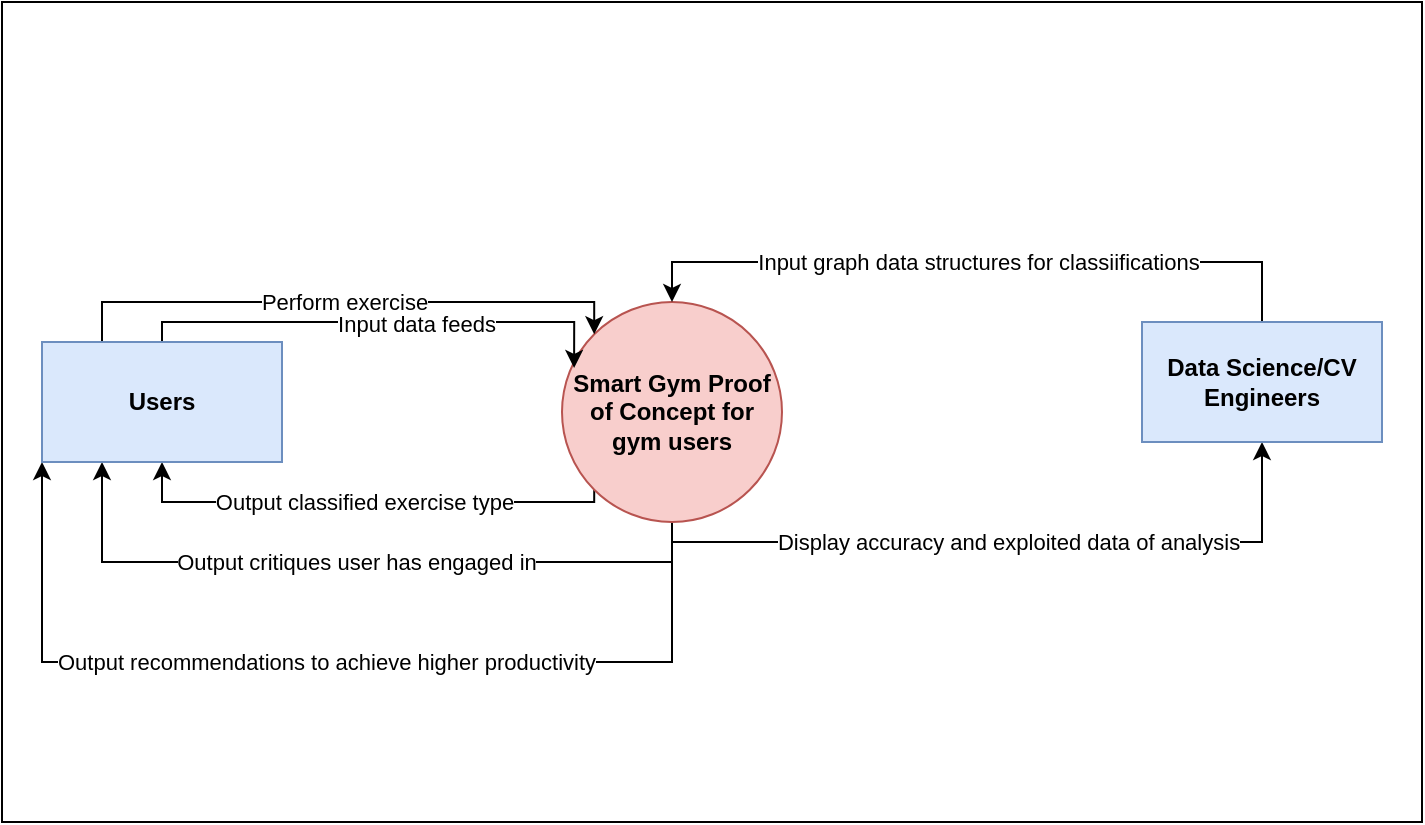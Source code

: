 <mxfile version="20.1.1" type="github">
  <diagram id="gJB7xwLzOgrnDnG2eZnx" name="Page-1">
    <mxGraphModel dx="1422" dy="794" grid="1" gridSize="10" guides="1" tooltips="1" connect="1" arrows="1" fold="1" page="1" pageScale="1" pageWidth="850" pageHeight="1100" math="0" shadow="0">
      <root>
        <mxCell id="0" />
        <mxCell id="1" parent="0" />
        <mxCell id="LIVF3g4YJ_-a8r3i8qHK-1" value="" style="rounded=0;whiteSpace=wrap;html=1;" vertex="1" parent="1">
          <mxGeometry x="50" y="130" width="710" height="410" as="geometry" />
        </mxCell>
        <mxCell id="LIVF3g4YJ_-a8r3i8qHK-18" value="Display accuracy and exploited data of analysis" style="edgeStyle=orthogonalEdgeStyle;rounded=0;orthogonalLoop=1;jettySize=auto;html=1;entryX=0.5;entryY=1;entryDx=0;entryDy=0;" edge="1" parent="1" source="LIVF3g4YJ_-a8r3i8qHK-2" target="LIVF3g4YJ_-a8r3i8qHK-3">
          <mxGeometry relative="1" as="geometry">
            <Array as="points">
              <mxPoint x="385" y="400" />
              <mxPoint x="680" y="400" />
            </Array>
          </mxGeometry>
        </mxCell>
        <mxCell id="LIVF3g4YJ_-a8r3i8qHK-19" value="Output classified exercise type" style="edgeStyle=orthogonalEdgeStyle;rounded=0;orthogonalLoop=1;jettySize=auto;html=1;exitX=0;exitY=1;exitDx=0;exitDy=0;entryX=0.5;entryY=1;entryDx=0;entryDy=0;" edge="1" parent="1" source="LIVF3g4YJ_-a8r3i8qHK-2" target="LIVF3g4YJ_-a8r3i8qHK-4">
          <mxGeometry relative="1" as="geometry">
            <Array as="points">
              <mxPoint x="346" y="380" />
              <mxPoint x="130" y="380" />
            </Array>
          </mxGeometry>
        </mxCell>
        <mxCell id="LIVF3g4YJ_-a8r3i8qHK-21" value="Output critiques user has engaged in" style="edgeStyle=orthogonalEdgeStyle;rounded=0;orthogonalLoop=1;jettySize=auto;html=1;entryX=0.25;entryY=1;entryDx=0;entryDy=0;" edge="1" parent="1" source="LIVF3g4YJ_-a8r3i8qHK-2" target="LIVF3g4YJ_-a8r3i8qHK-4">
          <mxGeometry relative="1" as="geometry">
            <Array as="points">
              <mxPoint x="385" y="410" />
              <mxPoint x="100" y="410" />
            </Array>
          </mxGeometry>
        </mxCell>
        <mxCell id="LIVF3g4YJ_-a8r3i8qHK-22" value="Output recommendations to achieve higher productivity" style="edgeStyle=orthogonalEdgeStyle;rounded=0;orthogonalLoop=1;jettySize=auto;html=1;entryX=0;entryY=1;entryDx=0;entryDy=0;" edge="1" parent="1" source="LIVF3g4YJ_-a8r3i8qHK-2" target="LIVF3g4YJ_-a8r3i8qHK-4">
          <mxGeometry relative="1" as="geometry">
            <Array as="points">
              <mxPoint x="385" y="460" />
              <mxPoint x="70" y="460" />
            </Array>
          </mxGeometry>
        </mxCell>
        <mxCell id="LIVF3g4YJ_-a8r3i8qHK-2" value="&lt;b&gt;Smart Gym Proof of Concept for gym users&lt;/b&gt;" style="ellipse;whiteSpace=wrap;html=1;aspect=fixed;fillColor=#f8cecc;strokeColor=#b85450;" vertex="1" parent="1">
          <mxGeometry x="330" y="280" width="110" height="110" as="geometry" />
        </mxCell>
        <mxCell id="LIVF3g4YJ_-a8r3i8qHK-17" value="Input graph data structures for classiifications" style="edgeStyle=orthogonalEdgeStyle;rounded=0;orthogonalLoop=1;jettySize=auto;html=1;entryX=0.5;entryY=0;entryDx=0;entryDy=0;" edge="1" parent="1" source="LIVF3g4YJ_-a8r3i8qHK-3" target="LIVF3g4YJ_-a8r3i8qHK-2">
          <mxGeometry relative="1" as="geometry">
            <Array as="points">
              <mxPoint x="680" y="260" />
              <mxPoint x="385" y="260" />
            </Array>
          </mxGeometry>
        </mxCell>
        <mxCell id="LIVF3g4YJ_-a8r3i8qHK-3" value="&lt;b&gt;Data Science/CV Engineers&lt;/b&gt;" style="rounded=0;whiteSpace=wrap;html=1;fillColor=#dae8fc;strokeColor=#6c8ebf;" vertex="1" parent="1">
          <mxGeometry x="620" y="290" width="120" height="60" as="geometry" />
        </mxCell>
        <mxCell id="LIVF3g4YJ_-a8r3i8qHK-14" value="Perform exercise" style="edgeStyle=orthogonalEdgeStyle;rounded=0;orthogonalLoop=1;jettySize=auto;html=1;exitX=0.25;exitY=0;exitDx=0;exitDy=0;entryX=0;entryY=0;entryDx=0;entryDy=0;" edge="1" parent="1" source="LIVF3g4YJ_-a8r3i8qHK-4" target="LIVF3g4YJ_-a8r3i8qHK-2">
          <mxGeometry relative="1" as="geometry">
            <Array as="points">
              <mxPoint x="100" y="280" />
              <mxPoint x="346" y="280" />
            </Array>
          </mxGeometry>
        </mxCell>
        <mxCell id="LIVF3g4YJ_-a8r3i8qHK-15" style="edgeStyle=orthogonalEdgeStyle;rounded=0;orthogonalLoop=1;jettySize=auto;html=1;exitX=0.5;exitY=0;exitDx=0;exitDy=0;entryX=0.055;entryY=0.3;entryDx=0;entryDy=0;entryPerimeter=0;" edge="1" parent="1" source="LIVF3g4YJ_-a8r3i8qHK-4" target="LIVF3g4YJ_-a8r3i8qHK-2">
          <mxGeometry relative="1" as="geometry">
            <Array as="points">
              <mxPoint x="130" y="290" />
              <mxPoint x="336" y="290" />
            </Array>
          </mxGeometry>
        </mxCell>
        <mxCell id="LIVF3g4YJ_-a8r3i8qHK-16" value="Input data feeds" style="edgeLabel;html=1;align=center;verticalAlign=middle;resizable=0;points=[];" vertex="1" connectable="0" parent="LIVF3g4YJ_-a8r3i8qHK-15">
          <mxGeometry x="0.146" y="-1" relative="1" as="geometry">
            <mxPoint as="offset" />
          </mxGeometry>
        </mxCell>
        <mxCell id="LIVF3g4YJ_-a8r3i8qHK-4" value="&lt;b&gt;Users&lt;/b&gt;" style="rounded=0;whiteSpace=wrap;html=1;fillColor=#dae8fc;strokeColor=#6c8ebf;" vertex="1" parent="1">
          <mxGeometry x="70" y="300" width="120" height="60" as="geometry" />
        </mxCell>
      </root>
    </mxGraphModel>
  </diagram>
</mxfile>
